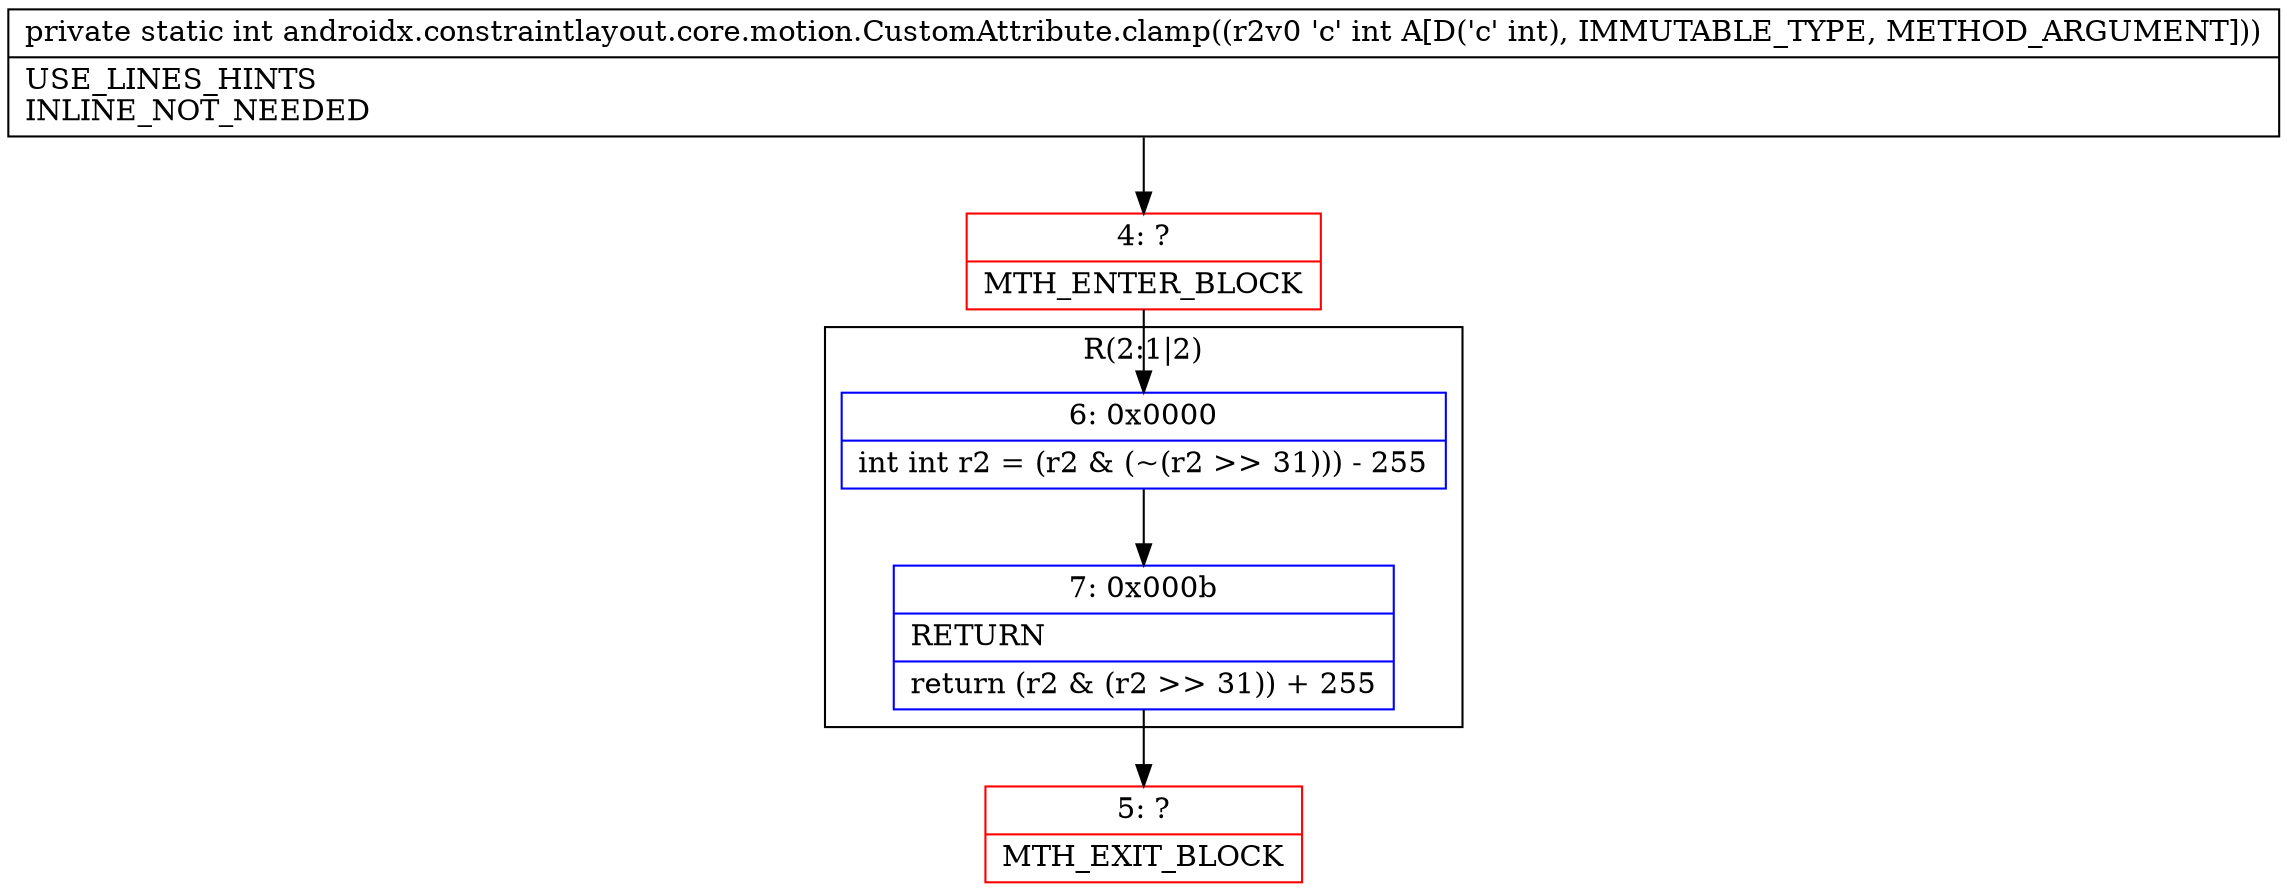 digraph "CFG forandroidx.constraintlayout.core.motion.CustomAttribute.clamp(I)I" {
subgraph cluster_Region_1032652160 {
label = "R(2:1|2)";
node [shape=record,color=blue];
Node_6 [shape=record,label="{6\:\ 0x0000|int int r2 = (r2 & (~(r2 \>\> 31))) \- 255\l}"];
Node_7 [shape=record,label="{7\:\ 0x000b|RETURN\l|return (r2 & (r2 \>\> 31)) + 255\l}"];
}
Node_4 [shape=record,color=red,label="{4\:\ ?|MTH_ENTER_BLOCK\l}"];
Node_5 [shape=record,color=red,label="{5\:\ ?|MTH_EXIT_BLOCK\l}"];
MethodNode[shape=record,label="{private static int androidx.constraintlayout.core.motion.CustomAttribute.clamp((r2v0 'c' int A[D('c' int), IMMUTABLE_TYPE, METHOD_ARGUMENT]))  | USE_LINES_HINTS\lINLINE_NOT_NEEDED\l}"];
MethodNode -> Node_4;Node_6 -> Node_7;
Node_7 -> Node_5;
Node_4 -> Node_6;
}

